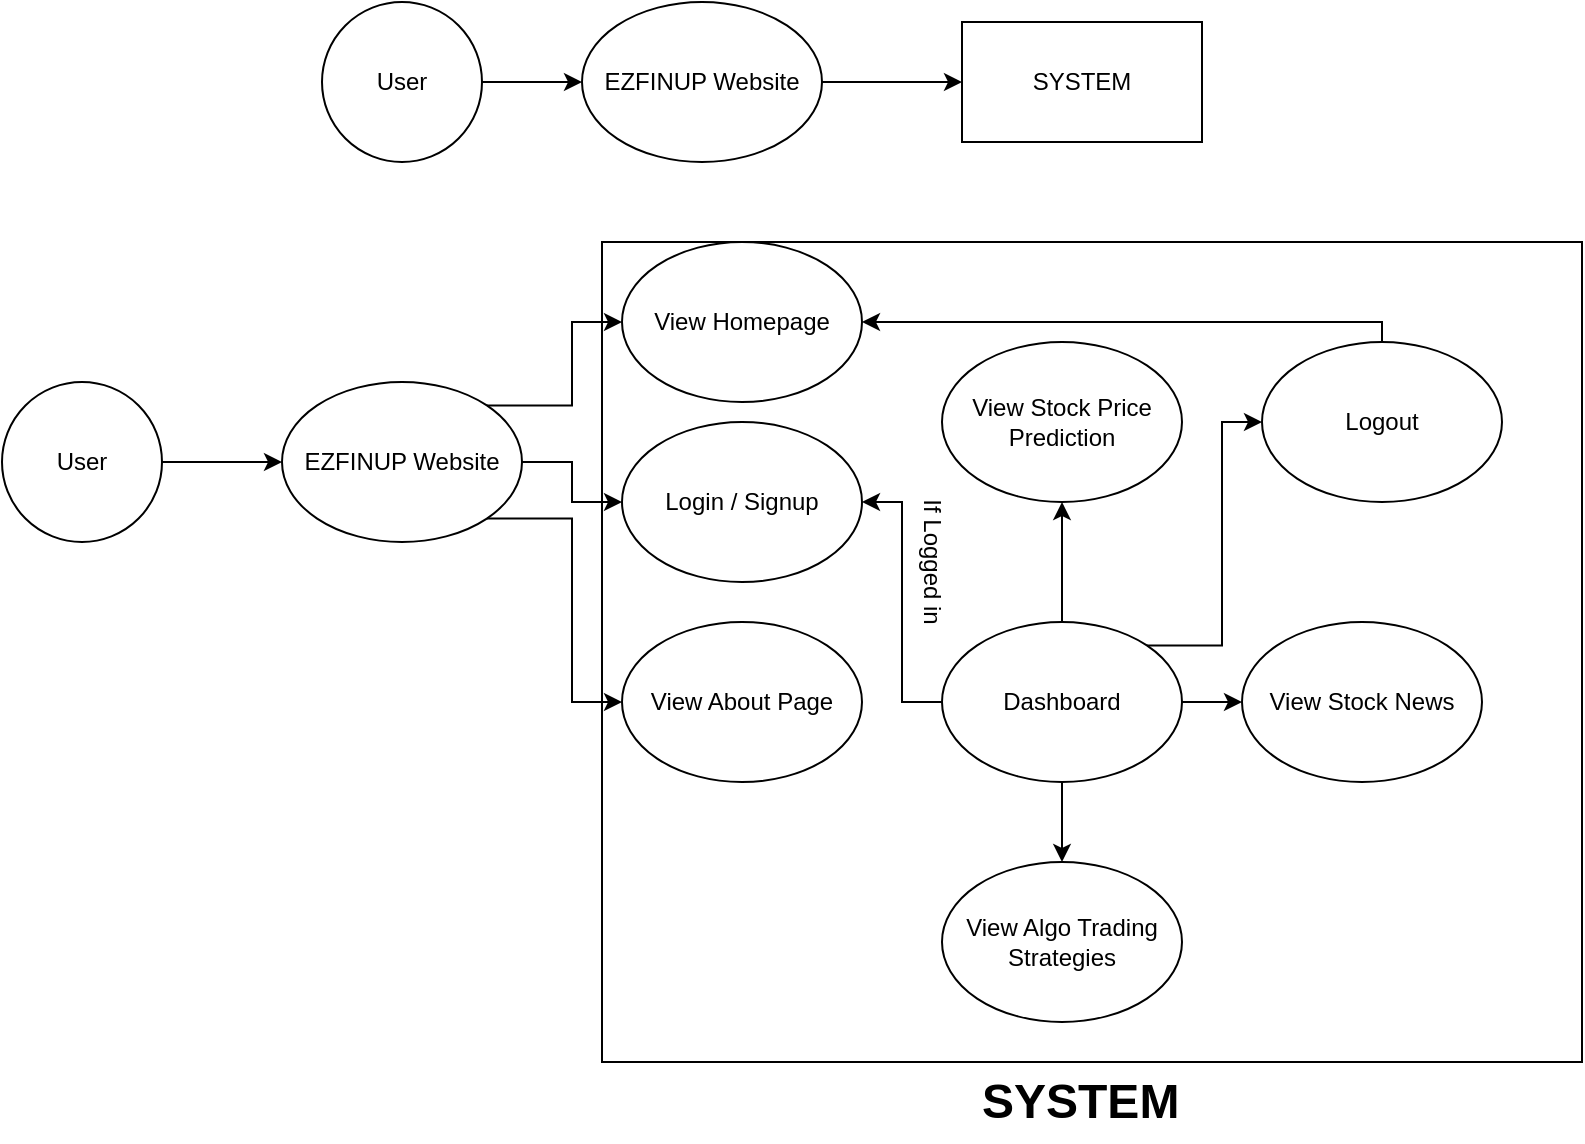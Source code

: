 <mxfile version="14.6.4" type="device"><diagram id="lpweDp5OfQ4-sU9A-2jv" name="Page-1"><mxGraphModel dx="1298" dy="865" grid="1" gridSize="10" guides="1" tooltips="1" connect="1" arrows="1" fold="1" page="1" pageScale="1" pageWidth="1169" pageHeight="827" math="0" shadow="0"><root><mxCell id="0"/><mxCell id="1" parent="0"/><mxCell id="zYSpU9rD4d4YvEr2nkcw-5" style="edgeStyle=orthogonalEdgeStyle;rounded=0;orthogonalLoop=1;jettySize=auto;html=1;exitX=1;exitY=0;exitDx=0;exitDy=0;" edge="1" parent="1" source="zYSpU9rD4d4YvEr2nkcw-1" target="zYSpU9rD4d4YvEr2nkcw-4"><mxGeometry relative="1" as="geometry"/></mxCell><mxCell id="zYSpU9rD4d4YvEr2nkcw-7" style="edgeStyle=orthogonalEdgeStyle;rounded=0;orthogonalLoop=1;jettySize=auto;html=1;entryX=0;entryY=0.5;entryDx=0;entryDy=0;" edge="1" parent="1" source="zYSpU9rD4d4YvEr2nkcw-1" target="zYSpU9rD4d4YvEr2nkcw-6"><mxGeometry relative="1" as="geometry"/></mxCell><mxCell id="zYSpU9rD4d4YvEr2nkcw-34" style="edgeStyle=orthogonalEdgeStyle;rounded=0;orthogonalLoop=1;jettySize=auto;html=1;exitX=1;exitY=1;exitDx=0;exitDy=0;entryX=0;entryY=0.5;entryDx=0;entryDy=0;" edge="1" parent="1" source="zYSpU9rD4d4YvEr2nkcw-1" target="zYSpU9rD4d4YvEr2nkcw-19"><mxGeometry relative="1" as="geometry"/></mxCell><mxCell id="zYSpU9rD4d4YvEr2nkcw-1" value="EZFINUP Website" style="ellipse;whiteSpace=wrap;html=1;" vertex="1" parent="1"><mxGeometry x="360" y="270" width="120" height="80" as="geometry"/></mxCell><mxCell id="zYSpU9rD4d4YvEr2nkcw-3" style="edgeStyle=orthogonalEdgeStyle;rounded=0;orthogonalLoop=1;jettySize=auto;html=1;entryX=0;entryY=0.5;entryDx=0;entryDy=0;" edge="1" parent="1" source="zYSpU9rD4d4YvEr2nkcw-2" target="zYSpU9rD4d4YvEr2nkcw-1"><mxGeometry relative="1" as="geometry"/></mxCell><mxCell id="zYSpU9rD4d4YvEr2nkcw-2" value="User" style="ellipse;whiteSpace=wrap;html=1;aspect=fixed;" vertex="1" parent="1"><mxGeometry x="220" y="270" width="80" height="80" as="geometry"/></mxCell><mxCell id="zYSpU9rD4d4YvEr2nkcw-4" value="View Homepage" style="ellipse;whiteSpace=wrap;html=1;" vertex="1" parent="1"><mxGeometry x="530" y="200" width="120" height="80" as="geometry"/></mxCell><mxCell id="zYSpU9rD4d4YvEr2nkcw-6" value="Login / Signup" style="ellipse;whiteSpace=wrap;html=1;" vertex="1" parent="1"><mxGeometry x="530" y="290" width="120" height="80" as="geometry"/></mxCell><mxCell id="zYSpU9rD4d4YvEr2nkcw-9" style="edgeStyle=orthogonalEdgeStyle;rounded=0;orthogonalLoop=1;jettySize=auto;html=1;entryX=1;entryY=0.5;entryDx=0;entryDy=0;" edge="1" parent="1" source="zYSpU9rD4d4YvEr2nkcw-8" target="zYSpU9rD4d4YvEr2nkcw-6"><mxGeometry relative="1" as="geometry"/></mxCell><mxCell id="zYSpU9rD4d4YvEr2nkcw-13" style="edgeStyle=orthogonalEdgeStyle;rounded=0;orthogonalLoop=1;jettySize=auto;html=1;" edge="1" parent="1" source="zYSpU9rD4d4YvEr2nkcw-8" target="zYSpU9rD4d4YvEr2nkcw-12"><mxGeometry relative="1" as="geometry"/></mxCell><mxCell id="zYSpU9rD4d4YvEr2nkcw-15" style="edgeStyle=orthogonalEdgeStyle;rounded=0;orthogonalLoop=1;jettySize=auto;html=1;entryX=0.5;entryY=0;entryDx=0;entryDy=0;" edge="1" parent="1" source="zYSpU9rD4d4YvEr2nkcw-8" target="zYSpU9rD4d4YvEr2nkcw-14"><mxGeometry relative="1" as="geometry"/></mxCell><mxCell id="zYSpU9rD4d4YvEr2nkcw-17" style="edgeStyle=orthogonalEdgeStyle;rounded=0;orthogonalLoop=1;jettySize=auto;html=1;entryX=0;entryY=0.5;entryDx=0;entryDy=0;" edge="1" parent="1" source="zYSpU9rD4d4YvEr2nkcw-8" target="zYSpU9rD4d4YvEr2nkcw-16"><mxGeometry relative="1" as="geometry"/></mxCell><mxCell id="zYSpU9rD4d4YvEr2nkcw-29" style="edgeStyle=orthogonalEdgeStyle;rounded=0;orthogonalLoop=1;jettySize=auto;html=1;exitX=1;exitY=0;exitDx=0;exitDy=0;entryX=0;entryY=0.5;entryDx=0;entryDy=0;" edge="1" parent="1" source="zYSpU9rD4d4YvEr2nkcw-8" target="zYSpU9rD4d4YvEr2nkcw-26"><mxGeometry relative="1" as="geometry"/></mxCell><mxCell id="zYSpU9rD4d4YvEr2nkcw-8" value="Dashboard" style="ellipse;whiteSpace=wrap;html=1;" vertex="1" parent="1"><mxGeometry x="690" y="390" width="120" height="80" as="geometry"/></mxCell><mxCell id="zYSpU9rD4d4YvEr2nkcw-10" value="If Logged in" style="text;html=1;strokeColor=none;fillColor=none;align=center;verticalAlign=middle;whiteSpace=wrap;rounded=0;rotation=90;" vertex="1" parent="1"><mxGeometry x="640" y="350" width="90" height="20" as="geometry"/></mxCell><mxCell id="zYSpU9rD4d4YvEr2nkcw-12" value="View Stock Price Prediction" style="ellipse;whiteSpace=wrap;html=1;" vertex="1" parent="1"><mxGeometry x="690" y="250" width="120" height="80" as="geometry"/></mxCell><mxCell id="zYSpU9rD4d4YvEr2nkcw-14" value="View Algo Trading Strategies" style="ellipse;whiteSpace=wrap;html=1;" vertex="1" parent="1"><mxGeometry x="690" y="510" width="120" height="80" as="geometry"/></mxCell><mxCell id="zYSpU9rD4d4YvEr2nkcw-16" value="View Stock News" style="ellipse;whiteSpace=wrap;html=1;" vertex="1" parent="1"><mxGeometry x="840" y="390" width="120" height="80" as="geometry"/></mxCell><mxCell id="zYSpU9rD4d4YvEr2nkcw-19" value="View About Page" style="ellipse;whiteSpace=wrap;html=1;" vertex="1" parent="1"><mxGeometry x="530" y="390" width="120" height="80" as="geometry"/></mxCell><mxCell id="zYSpU9rD4d4YvEr2nkcw-23" style="edgeStyle=orthogonalEdgeStyle;rounded=0;orthogonalLoop=1;jettySize=auto;html=1;entryX=0;entryY=0.5;entryDx=0;entryDy=0;" edge="1" parent="1" source="zYSpU9rD4d4YvEr2nkcw-21" target="zYSpU9rD4d4YvEr2nkcw-22"><mxGeometry relative="1" as="geometry"/></mxCell><mxCell id="zYSpU9rD4d4YvEr2nkcw-21" value="User" style="ellipse;whiteSpace=wrap;html=1;aspect=fixed;" vertex="1" parent="1"><mxGeometry x="380" y="80" width="80" height="80" as="geometry"/></mxCell><mxCell id="zYSpU9rD4d4YvEr2nkcw-25" style="edgeStyle=orthogonalEdgeStyle;rounded=0;orthogonalLoop=1;jettySize=auto;html=1;entryX=0;entryY=0.5;entryDx=0;entryDy=0;" edge="1" parent="1" source="zYSpU9rD4d4YvEr2nkcw-22" target="zYSpU9rD4d4YvEr2nkcw-24"><mxGeometry relative="1" as="geometry"/></mxCell><mxCell id="zYSpU9rD4d4YvEr2nkcw-22" value="EZFINUP Website" style="ellipse;whiteSpace=wrap;html=1;" vertex="1" parent="1"><mxGeometry x="510" y="80" width="120" height="80" as="geometry"/></mxCell><mxCell id="zYSpU9rD4d4YvEr2nkcw-24" value="SYSTEM" style="rounded=0;whiteSpace=wrap;html=1;" vertex="1" parent="1"><mxGeometry x="700" y="90" width="120" height="60" as="geometry"/></mxCell><mxCell id="zYSpU9rD4d4YvEr2nkcw-32" style="edgeStyle=orthogonalEdgeStyle;rounded=0;orthogonalLoop=1;jettySize=auto;html=1;entryX=1;entryY=0.5;entryDx=0;entryDy=0;" edge="1" parent="1" source="zYSpU9rD4d4YvEr2nkcw-26" target="zYSpU9rD4d4YvEr2nkcw-4"><mxGeometry relative="1" as="geometry"><Array as="points"><mxPoint x="910" y="240"/></Array></mxGeometry></mxCell><mxCell id="zYSpU9rD4d4YvEr2nkcw-26" value="Logout" style="ellipse;whiteSpace=wrap;html=1;" vertex="1" parent="1"><mxGeometry x="850" y="250" width="120" height="80" as="geometry"/></mxCell><mxCell id="zYSpU9rD4d4YvEr2nkcw-35" value="" style="rounded=0;whiteSpace=wrap;html=1;fillColor=none;" vertex="1" parent="1"><mxGeometry x="520" y="200" width="490" height="410" as="geometry"/></mxCell><mxCell id="zYSpU9rD4d4YvEr2nkcw-37" value="&lt;h1&gt;SYSTEM&lt;/h1&gt;" style="text;html=1;strokeColor=none;fillColor=none;spacing=5;spacingTop=-20;whiteSpace=wrap;overflow=hidden;rounded=0;" vertex="1" parent="1"><mxGeometry x="705" y="610" width="110" height="40" as="geometry"/></mxCell></root></mxGraphModel></diagram></mxfile>
